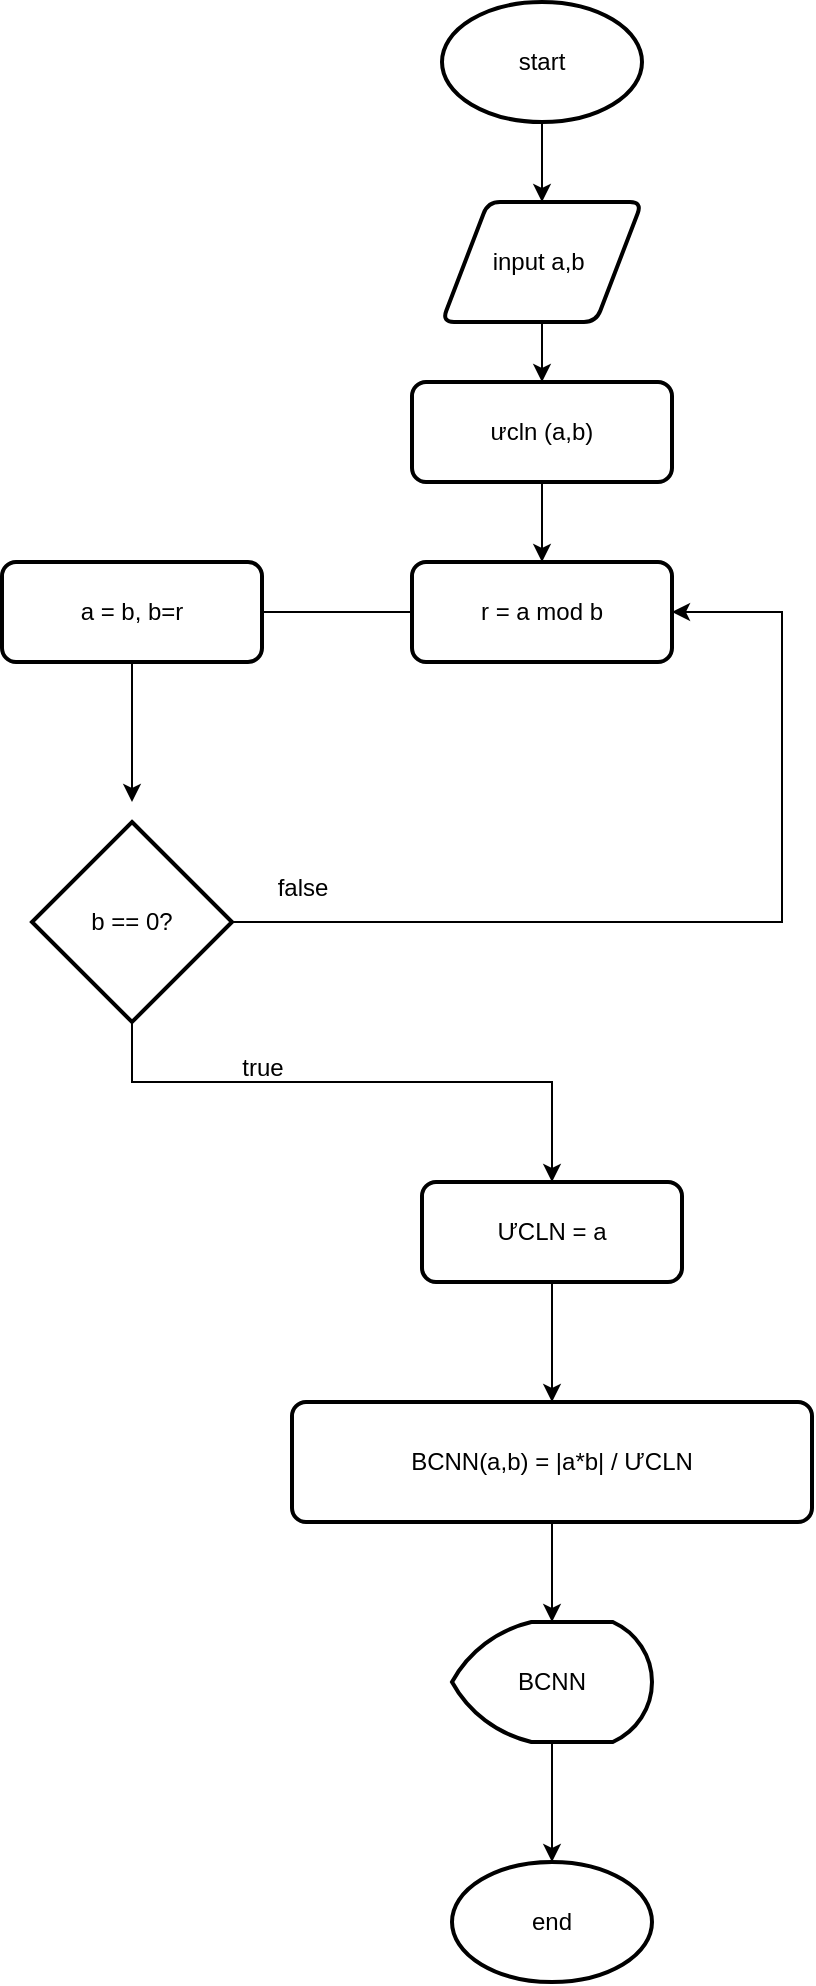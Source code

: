 <mxfile version="25.0.3">
  <diagram id="C5RBs43oDa-KdzZeNtuy" name="Page-1">
    <mxGraphModel dx="1009" dy="619" grid="1" gridSize="10" guides="1" tooltips="1" connect="1" arrows="1" fold="1" page="1" pageScale="1" pageWidth="827" pageHeight="1169" math="0" shadow="0">
      <root>
        <mxCell id="WIyWlLk6GJQsqaUBKTNV-0" />
        <mxCell id="WIyWlLk6GJQsqaUBKTNV-1" parent="WIyWlLk6GJQsqaUBKTNV-0" />
        <mxCell id="XJSKBv1WSOzIokyZPbyB-93" style="edgeStyle=orthogonalEdgeStyle;rounded=0;orthogonalLoop=1;jettySize=auto;html=1;" edge="1" parent="WIyWlLk6GJQsqaUBKTNV-1" source="XJSKBv1WSOzIokyZPbyB-92">
          <mxGeometry relative="1" as="geometry">
            <mxPoint x="380" y="160" as="targetPoint" />
          </mxGeometry>
        </mxCell>
        <mxCell id="XJSKBv1WSOzIokyZPbyB-92" value="start" style="strokeWidth=2;html=1;shape=mxgraph.flowchart.start_1;whiteSpace=wrap;" vertex="1" parent="WIyWlLk6GJQsqaUBKTNV-1">
          <mxGeometry x="330" y="60" width="100" height="60" as="geometry" />
        </mxCell>
        <mxCell id="XJSKBv1WSOzIokyZPbyB-96" style="edgeStyle=orthogonalEdgeStyle;rounded=0;orthogonalLoop=1;jettySize=auto;html=1;entryX=0.5;entryY=0;entryDx=0;entryDy=0;" edge="1" parent="WIyWlLk6GJQsqaUBKTNV-1" source="XJSKBv1WSOzIokyZPbyB-94" target="XJSKBv1WSOzIokyZPbyB-95">
          <mxGeometry relative="1" as="geometry" />
        </mxCell>
        <mxCell id="XJSKBv1WSOzIokyZPbyB-94" value="input a,b&amp;nbsp;" style="shape=parallelogram;html=1;strokeWidth=2;perimeter=parallelogramPerimeter;whiteSpace=wrap;rounded=1;arcSize=12;size=0.23;" vertex="1" parent="WIyWlLk6GJQsqaUBKTNV-1">
          <mxGeometry x="330" y="160" width="100" height="60" as="geometry" />
        </mxCell>
        <mxCell id="XJSKBv1WSOzIokyZPbyB-97" style="edgeStyle=orthogonalEdgeStyle;rounded=0;orthogonalLoop=1;jettySize=auto;html=1;" edge="1" parent="WIyWlLk6GJQsqaUBKTNV-1" source="XJSKBv1WSOzIokyZPbyB-95">
          <mxGeometry relative="1" as="geometry">
            <mxPoint x="380" y="340" as="targetPoint" />
          </mxGeometry>
        </mxCell>
        <mxCell id="XJSKBv1WSOzIokyZPbyB-95" value="ưcln (a,b)" style="rounded=1;whiteSpace=wrap;html=1;absoluteArcSize=1;arcSize=14;strokeWidth=2;" vertex="1" parent="WIyWlLk6GJQsqaUBKTNV-1">
          <mxGeometry x="315" y="250" width="130" height="50" as="geometry" />
        </mxCell>
        <mxCell id="XJSKBv1WSOzIokyZPbyB-99" style="edgeStyle=orthogonalEdgeStyle;rounded=0;orthogonalLoop=1;jettySize=auto;html=1;" edge="1" parent="WIyWlLk6GJQsqaUBKTNV-1" source="XJSKBv1WSOzIokyZPbyB-98">
          <mxGeometry relative="1" as="geometry">
            <mxPoint x="230" y="365" as="targetPoint" />
          </mxGeometry>
        </mxCell>
        <mxCell id="XJSKBv1WSOzIokyZPbyB-98" value="r = a mod b" style="rounded=1;whiteSpace=wrap;html=1;absoluteArcSize=1;arcSize=14;strokeWidth=2;" vertex="1" parent="WIyWlLk6GJQsqaUBKTNV-1">
          <mxGeometry x="315" y="340" width="130" height="50" as="geometry" />
        </mxCell>
        <mxCell id="XJSKBv1WSOzIokyZPbyB-101" style="edgeStyle=orthogonalEdgeStyle;rounded=0;orthogonalLoop=1;jettySize=auto;html=1;" edge="1" parent="WIyWlLk6GJQsqaUBKTNV-1" source="XJSKBv1WSOzIokyZPbyB-100">
          <mxGeometry relative="1" as="geometry">
            <mxPoint x="175" y="460" as="targetPoint" />
          </mxGeometry>
        </mxCell>
        <mxCell id="XJSKBv1WSOzIokyZPbyB-100" value="a = b, b=r" style="rounded=1;whiteSpace=wrap;html=1;absoluteArcSize=1;arcSize=14;strokeWidth=2;" vertex="1" parent="WIyWlLk6GJQsqaUBKTNV-1">
          <mxGeometry x="110" y="340" width="130" height="50" as="geometry" />
        </mxCell>
        <mxCell id="XJSKBv1WSOzIokyZPbyB-103" style="edgeStyle=orthogonalEdgeStyle;rounded=0;orthogonalLoop=1;jettySize=auto;html=1;entryX=1;entryY=0.5;entryDx=0;entryDy=0;" edge="1" parent="WIyWlLk6GJQsqaUBKTNV-1" source="XJSKBv1WSOzIokyZPbyB-102" target="XJSKBv1WSOzIokyZPbyB-98">
          <mxGeometry relative="1" as="geometry">
            <Array as="points">
              <mxPoint x="500" y="520" />
              <mxPoint x="500" y="365" />
            </Array>
          </mxGeometry>
        </mxCell>
        <mxCell id="XJSKBv1WSOzIokyZPbyB-105" style="edgeStyle=orthogonalEdgeStyle;rounded=0;orthogonalLoop=1;jettySize=auto;html=1;entryX=0.5;entryY=0;entryDx=0;entryDy=0;" edge="1" parent="WIyWlLk6GJQsqaUBKTNV-1" source="XJSKBv1WSOzIokyZPbyB-102" target="XJSKBv1WSOzIokyZPbyB-107">
          <mxGeometry relative="1" as="geometry">
            <mxPoint x="175" y="650" as="targetPoint" />
            <Array as="points">
              <mxPoint x="175" y="600" />
              <mxPoint x="385" y="600" />
            </Array>
          </mxGeometry>
        </mxCell>
        <mxCell id="XJSKBv1WSOzIokyZPbyB-102" value="b == 0?" style="strokeWidth=2;html=1;shape=mxgraph.flowchart.decision;whiteSpace=wrap;" vertex="1" parent="WIyWlLk6GJQsqaUBKTNV-1">
          <mxGeometry x="125" y="470" width="100" height="100" as="geometry" />
        </mxCell>
        <mxCell id="XJSKBv1WSOzIokyZPbyB-104" value="false" style="text;html=1;align=center;verticalAlign=middle;resizable=0;points=[];autosize=1;strokeColor=none;fillColor=none;" vertex="1" parent="WIyWlLk6GJQsqaUBKTNV-1">
          <mxGeometry x="235" y="488" width="50" height="30" as="geometry" />
        </mxCell>
        <mxCell id="XJSKBv1WSOzIokyZPbyB-106" value="true" style="text;html=1;align=center;verticalAlign=middle;resizable=0;points=[];autosize=1;strokeColor=none;fillColor=none;" vertex="1" parent="WIyWlLk6GJQsqaUBKTNV-1">
          <mxGeometry x="220" y="578" width="40" height="30" as="geometry" />
        </mxCell>
        <mxCell id="XJSKBv1WSOzIokyZPbyB-109" style="edgeStyle=orthogonalEdgeStyle;rounded=0;orthogonalLoop=1;jettySize=auto;html=1;entryX=0.5;entryY=0;entryDx=0;entryDy=0;" edge="1" parent="WIyWlLk6GJQsqaUBKTNV-1" source="XJSKBv1WSOzIokyZPbyB-107" target="XJSKBv1WSOzIokyZPbyB-110">
          <mxGeometry relative="1" as="geometry">
            <mxPoint x="385" y="750" as="targetPoint" />
          </mxGeometry>
        </mxCell>
        <mxCell id="XJSKBv1WSOzIokyZPbyB-107" value="ƯCLN = a" style="rounded=1;whiteSpace=wrap;html=1;absoluteArcSize=1;arcSize=14;strokeWidth=2;" vertex="1" parent="WIyWlLk6GJQsqaUBKTNV-1">
          <mxGeometry x="320" y="650" width="130" height="50" as="geometry" />
        </mxCell>
        <mxCell id="XJSKBv1WSOzIokyZPbyB-112" style="edgeStyle=orthogonalEdgeStyle;rounded=0;orthogonalLoop=1;jettySize=auto;html=1;entryX=0.5;entryY=0;entryDx=0;entryDy=0;entryPerimeter=0;" edge="1" parent="WIyWlLk6GJQsqaUBKTNV-1" source="XJSKBv1WSOzIokyZPbyB-110" target="XJSKBv1WSOzIokyZPbyB-113">
          <mxGeometry relative="1" as="geometry">
            <mxPoint x="385" y="860" as="targetPoint" />
          </mxGeometry>
        </mxCell>
        <mxCell id="XJSKBv1WSOzIokyZPbyB-110" value="BCNN(a,b) = |a*b| / ƯCLN" style="rounded=1;whiteSpace=wrap;html=1;absoluteArcSize=1;arcSize=14;strokeWidth=2;" vertex="1" parent="WIyWlLk6GJQsqaUBKTNV-1">
          <mxGeometry x="255" y="760" width="260" height="60" as="geometry" />
        </mxCell>
        <mxCell id="XJSKBv1WSOzIokyZPbyB-116" style="edgeStyle=orthogonalEdgeStyle;rounded=0;orthogonalLoop=1;jettySize=auto;html=1;" edge="1" parent="WIyWlLk6GJQsqaUBKTNV-1" source="XJSKBv1WSOzIokyZPbyB-113" target="XJSKBv1WSOzIokyZPbyB-115">
          <mxGeometry relative="1" as="geometry" />
        </mxCell>
        <mxCell id="XJSKBv1WSOzIokyZPbyB-113" value="BCNN" style="strokeWidth=2;html=1;shape=mxgraph.flowchart.display;whiteSpace=wrap;" vertex="1" parent="WIyWlLk6GJQsqaUBKTNV-1">
          <mxGeometry x="335" y="870" width="100" height="60" as="geometry" />
        </mxCell>
        <mxCell id="XJSKBv1WSOzIokyZPbyB-115" value="end" style="strokeWidth=2;html=1;shape=mxgraph.flowchart.start_1;whiteSpace=wrap;" vertex="1" parent="WIyWlLk6GJQsqaUBKTNV-1">
          <mxGeometry x="335" y="990" width="100" height="60" as="geometry" />
        </mxCell>
      </root>
    </mxGraphModel>
  </diagram>
</mxfile>
